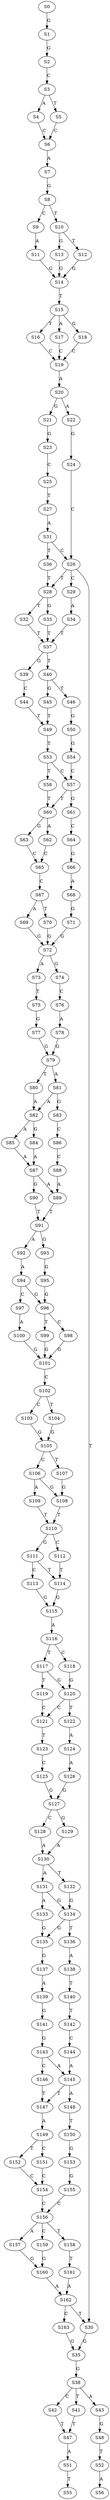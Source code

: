 strict digraph  {
	S0 -> S1 [ label = G ];
	S1 -> S2 [ label = G ];
	S2 -> S3 [ label = C ];
	S3 -> S4 [ label = A ];
	S3 -> S5 [ label = T ];
	S4 -> S6 [ label = C ];
	S5 -> S6 [ label = C ];
	S6 -> S7 [ label = A ];
	S7 -> S8 [ label = G ];
	S8 -> S9 [ label = C ];
	S8 -> S10 [ label = T ];
	S9 -> S11 [ label = A ];
	S10 -> S12 [ label = T ];
	S10 -> S13 [ label = G ];
	S11 -> S14 [ label = G ];
	S12 -> S14 [ label = G ];
	S13 -> S14 [ label = G ];
	S14 -> S15 [ label = T ];
	S15 -> S16 [ label = T ];
	S15 -> S17 [ label = A ];
	S15 -> S18 [ label = G ];
	S16 -> S19 [ label = C ];
	S17 -> S19 [ label = C ];
	S18 -> S19 [ label = C ];
	S19 -> S20 [ label = A ];
	S20 -> S21 [ label = G ];
	S20 -> S22 [ label = A ];
	S21 -> S23 [ label = G ];
	S22 -> S24 [ label = G ];
	S23 -> S25 [ label = C ];
	S24 -> S26 [ label = C ];
	S25 -> S27 [ label = T ];
	S26 -> S28 [ label = T ];
	S26 -> S29 [ label = C ];
	S26 -> S30 [ label = T ];
	S27 -> S31 [ label = A ];
	S28 -> S32 [ label = T ];
	S28 -> S33 [ label = G ];
	S29 -> S34 [ label = A ];
	S30 -> S35 [ label = G ];
	S31 -> S26 [ label = C ];
	S31 -> S36 [ label = T ];
	S32 -> S37 [ label = T ];
	S33 -> S37 [ label = T ];
	S34 -> S37 [ label = T ];
	S35 -> S38 [ label = G ];
	S36 -> S28 [ label = T ];
	S37 -> S39 [ label = G ];
	S37 -> S40 [ label = T ];
	S38 -> S41 [ label = T ];
	S38 -> S42 [ label = C ];
	S38 -> S43 [ label = A ];
	S39 -> S44 [ label = C ];
	S40 -> S45 [ label = G ];
	S40 -> S46 [ label = T ];
	S41 -> S47 [ label = T ];
	S42 -> S47 [ label = T ];
	S43 -> S48 [ label = G ];
	S44 -> S49 [ label = T ];
	S45 -> S49 [ label = T ];
	S46 -> S50 [ label = G ];
	S47 -> S51 [ label = A ];
	S48 -> S52 [ label = T ];
	S49 -> S53 [ label = T ];
	S50 -> S54 [ label = G ];
	S51 -> S55 [ label = T ];
	S52 -> S56 [ label = A ];
	S53 -> S57 [ label = C ];
	S53 -> S58 [ label = T ];
	S54 -> S57 [ label = C ];
	S57 -> S60 [ label = T ];
	S57 -> S61 [ label = G ];
	S58 -> S60 [ label = T ];
	S60 -> S62 [ label = A ];
	S60 -> S63 [ label = G ];
	S61 -> S64 [ label = C ];
	S62 -> S65 [ label = C ];
	S63 -> S65 [ label = C ];
	S64 -> S66 [ label = G ];
	S65 -> S67 [ label = C ];
	S66 -> S68 [ label = A ];
	S67 -> S69 [ label = A ];
	S67 -> S70 [ label = T ];
	S68 -> S71 [ label = G ];
	S69 -> S72 [ label = G ];
	S70 -> S72 [ label = G ];
	S71 -> S72 [ label = G ];
	S72 -> S73 [ label = A ];
	S72 -> S74 [ label = G ];
	S73 -> S75 [ label = T ];
	S74 -> S76 [ label = C ];
	S75 -> S77 [ label = G ];
	S76 -> S78 [ label = A ];
	S77 -> S79 [ label = G ];
	S78 -> S79 [ label = G ];
	S79 -> S80 [ label = T ];
	S79 -> S81 [ label = A ];
	S80 -> S82 [ label = A ];
	S81 -> S82 [ label = A ];
	S81 -> S83 [ label = G ];
	S82 -> S84 [ label = G ];
	S82 -> S85 [ label = A ];
	S83 -> S86 [ label = C ];
	S84 -> S87 [ label = A ];
	S85 -> S87 [ label = A ];
	S86 -> S88 [ label = C ];
	S87 -> S89 [ label = A ];
	S87 -> S90 [ label = G ];
	S88 -> S89 [ label = A ];
	S89 -> S91 [ label = T ];
	S90 -> S91 [ label = T ];
	S91 -> S92 [ label = A ];
	S91 -> S93 [ label = G ];
	S92 -> S94 [ label = A ];
	S93 -> S95 [ label = G ];
	S94 -> S96 [ label = G ];
	S94 -> S97 [ label = C ];
	S95 -> S96 [ label = G ];
	S96 -> S98 [ label = C ];
	S96 -> S99 [ label = T ];
	S97 -> S100 [ label = A ];
	S98 -> S101 [ label = G ];
	S99 -> S101 [ label = G ];
	S100 -> S101 [ label = G ];
	S101 -> S102 [ label = C ];
	S102 -> S103 [ label = C ];
	S102 -> S104 [ label = T ];
	S103 -> S105 [ label = G ];
	S104 -> S105 [ label = G ];
	S105 -> S106 [ label = C ];
	S105 -> S107 [ label = T ];
	S106 -> S108 [ label = G ];
	S106 -> S109 [ label = A ];
	S107 -> S108 [ label = G ];
	S108 -> S110 [ label = T ];
	S109 -> S110 [ label = T ];
	S110 -> S111 [ label = G ];
	S110 -> S112 [ label = C ];
	S111 -> S113 [ label = C ];
	S111 -> S114 [ label = T ];
	S112 -> S114 [ label = T ];
	S113 -> S115 [ label = G ];
	S114 -> S115 [ label = G ];
	S115 -> S116 [ label = A ];
	S116 -> S117 [ label = T ];
	S116 -> S118 [ label = C ];
	S117 -> S119 [ label = T ];
	S117 -> S120 [ label = G ];
	S118 -> S120 [ label = G ];
	S119 -> S121 [ label = C ];
	S120 -> S121 [ label = C ];
	S120 -> S122 [ label = T ];
	S121 -> S123 [ label = T ];
	S122 -> S124 [ label = A ];
	S123 -> S125 [ label = C ];
	S124 -> S126 [ label = A ];
	S125 -> S127 [ label = G ];
	S126 -> S127 [ label = G ];
	S127 -> S128 [ label = C ];
	S127 -> S129 [ label = G ];
	S128 -> S130 [ label = A ];
	S129 -> S130 [ label = A ];
	S130 -> S131 [ label = A ];
	S130 -> S132 [ label = T ];
	S131 -> S133 [ label = A ];
	S131 -> S134 [ label = G ];
	S132 -> S134 [ label = G ];
	S133 -> S135 [ label = G ];
	S134 -> S135 [ label = G ];
	S134 -> S136 [ label = T ];
	S135 -> S137 [ label = G ];
	S136 -> S138 [ label = A ];
	S137 -> S139 [ label = A ];
	S138 -> S140 [ label = T ];
	S139 -> S141 [ label = G ];
	S140 -> S142 [ label = T ];
	S141 -> S143 [ label = G ];
	S142 -> S144 [ label = C ];
	S143 -> S145 [ label = A ];
	S143 -> S146 [ label = C ];
	S144 -> S145 [ label = A ];
	S145 -> S147 [ label = T ];
	S145 -> S148 [ label = A ];
	S146 -> S147 [ label = T ];
	S147 -> S149 [ label = A ];
	S148 -> S150 [ label = T ];
	S149 -> S151 [ label = C ];
	S149 -> S152 [ label = T ];
	S150 -> S153 [ label = G ];
	S151 -> S154 [ label = C ];
	S152 -> S154 [ label = C ];
	S153 -> S155 [ label = G ];
	S154 -> S156 [ label = C ];
	S155 -> S156 [ label = C ];
	S156 -> S157 [ label = A ];
	S156 -> S158 [ label = T ];
	S156 -> S159 [ label = C ];
	S157 -> S160 [ label = G ];
	S158 -> S161 [ label = T ];
	S159 -> S160 [ label = G ];
	S160 -> S162 [ label = A ];
	S161 -> S162 [ label = A ];
	S162 -> S163 [ label = C ];
	S162 -> S30 [ label = T ];
	S163 -> S35 [ label = G ];
}
